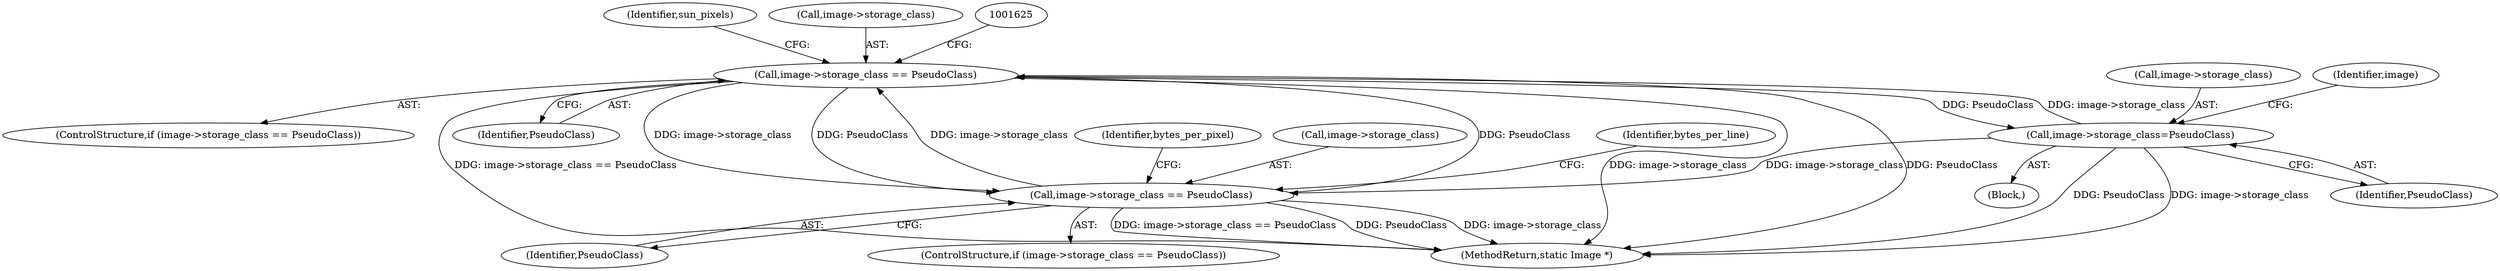 digraph "0_ImageMagick_78f82d9d1c2944725a279acd573a22168dc6e22a@pointer" {
"1001619" [label="(Call,image->storage_class == PseudoClass)"];
"1001184" [label="(Call,image->storage_class == PseudoClass)"];
"1001619" [label="(Call,image->storage_class == PseudoClass)"];
"1000398" [label="(Call,image->storage_class=PseudoClass)"];
"1001630" [label="(Identifier,sun_pixels)"];
"1001188" [label="(Identifier,PseudoClass)"];
"1001345" [label="(Identifier,bytes_per_pixel)"];
"1001185" [label="(Call,image->storage_class)"];
"1001184" [label="(Call,image->storage_class == PseudoClass)"];
"1001183" [label="(ControlStructure,if (image->storage_class == PseudoClass))"];
"1000402" [label="(Identifier,PseudoClass)"];
"1001618" [label="(ControlStructure,if (image->storage_class == PseudoClass))"];
"1000398" [label="(Call,image->storage_class=PseudoClass)"];
"1000396" [label="(Block,)"];
"1000399" [label="(Call,image->storage_class)"];
"1000405" [label="(Identifier,image)"];
"1001620" [label="(Call,image->storage_class)"];
"1001192" [label="(Identifier,bytes_per_line)"];
"1001623" [label="(Identifier,PseudoClass)"];
"1001733" [label="(MethodReturn,static Image *)"];
"1001619" [label="(Call,image->storage_class == PseudoClass)"];
"1001619" -> "1001618"  [label="AST: "];
"1001619" -> "1001623"  [label="CFG: "];
"1001620" -> "1001619"  [label="AST: "];
"1001623" -> "1001619"  [label="AST: "];
"1001625" -> "1001619"  [label="CFG: "];
"1001630" -> "1001619"  [label="CFG: "];
"1001619" -> "1001733"  [label="DDG: PseudoClass"];
"1001619" -> "1001733"  [label="DDG: image->storage_class == PseudoClass"];
"1001619" -> "1001733"  [label="DDG: image->storage_class"];
"1001619" -> "1000398"  [label="DDG: PseudoClass"];
"1001619" -> "1001184"  [label="DDG: image->storage_class"];
"1001619" -> "1001184"  [label="DDG: PseudoClass"];
"1001184" -> "1001619"  [label="DDG: image->storage_class"];
"1001184" -> "1001619"  [label="DDG: PseudoClass"];
"1000398" -> "1001619"  [label="DDG: image->storage_class"];
"1001184" -> "1001183"  [label="AST: "];
"1001184" -> "1001188"  [label="CFG: "];
"1001185" -> "1001184"  [label="AST: "];
"1001188" -> "1001184"  [label="AST: "];
"1001192" -> "1001184"  [label="CFG: "];
"1001345" -> "1001184"  [label="CFG: "];
"1001184" -> "1001733"  [label="DDG: PseudoClass"];
"1001184" -> "1001733"  [label="DDG: image->storage_class"];
"1001184" -> "1001733"  [label="DDG: image->storage_class == PseudoClass"];
"1000398" -> "1001184"  [label="DDG: image->storage_class"];
"1000398" -> "1000396"  [label="AST: "];
"1000398" -> "1000402"  [label="CFG: "];
"1000399" -> "1000398"  [label="AST: "];
"1000402" -> "1000398"  [label="AST: "];
"1000405" -> "1000398"  [label="CFG: "];
"1000398" -> "1001733"  [label="DDG: PseudoClass"];
"1000398" -> "1001733"  [label="DDG: image->storage_class"];
}
